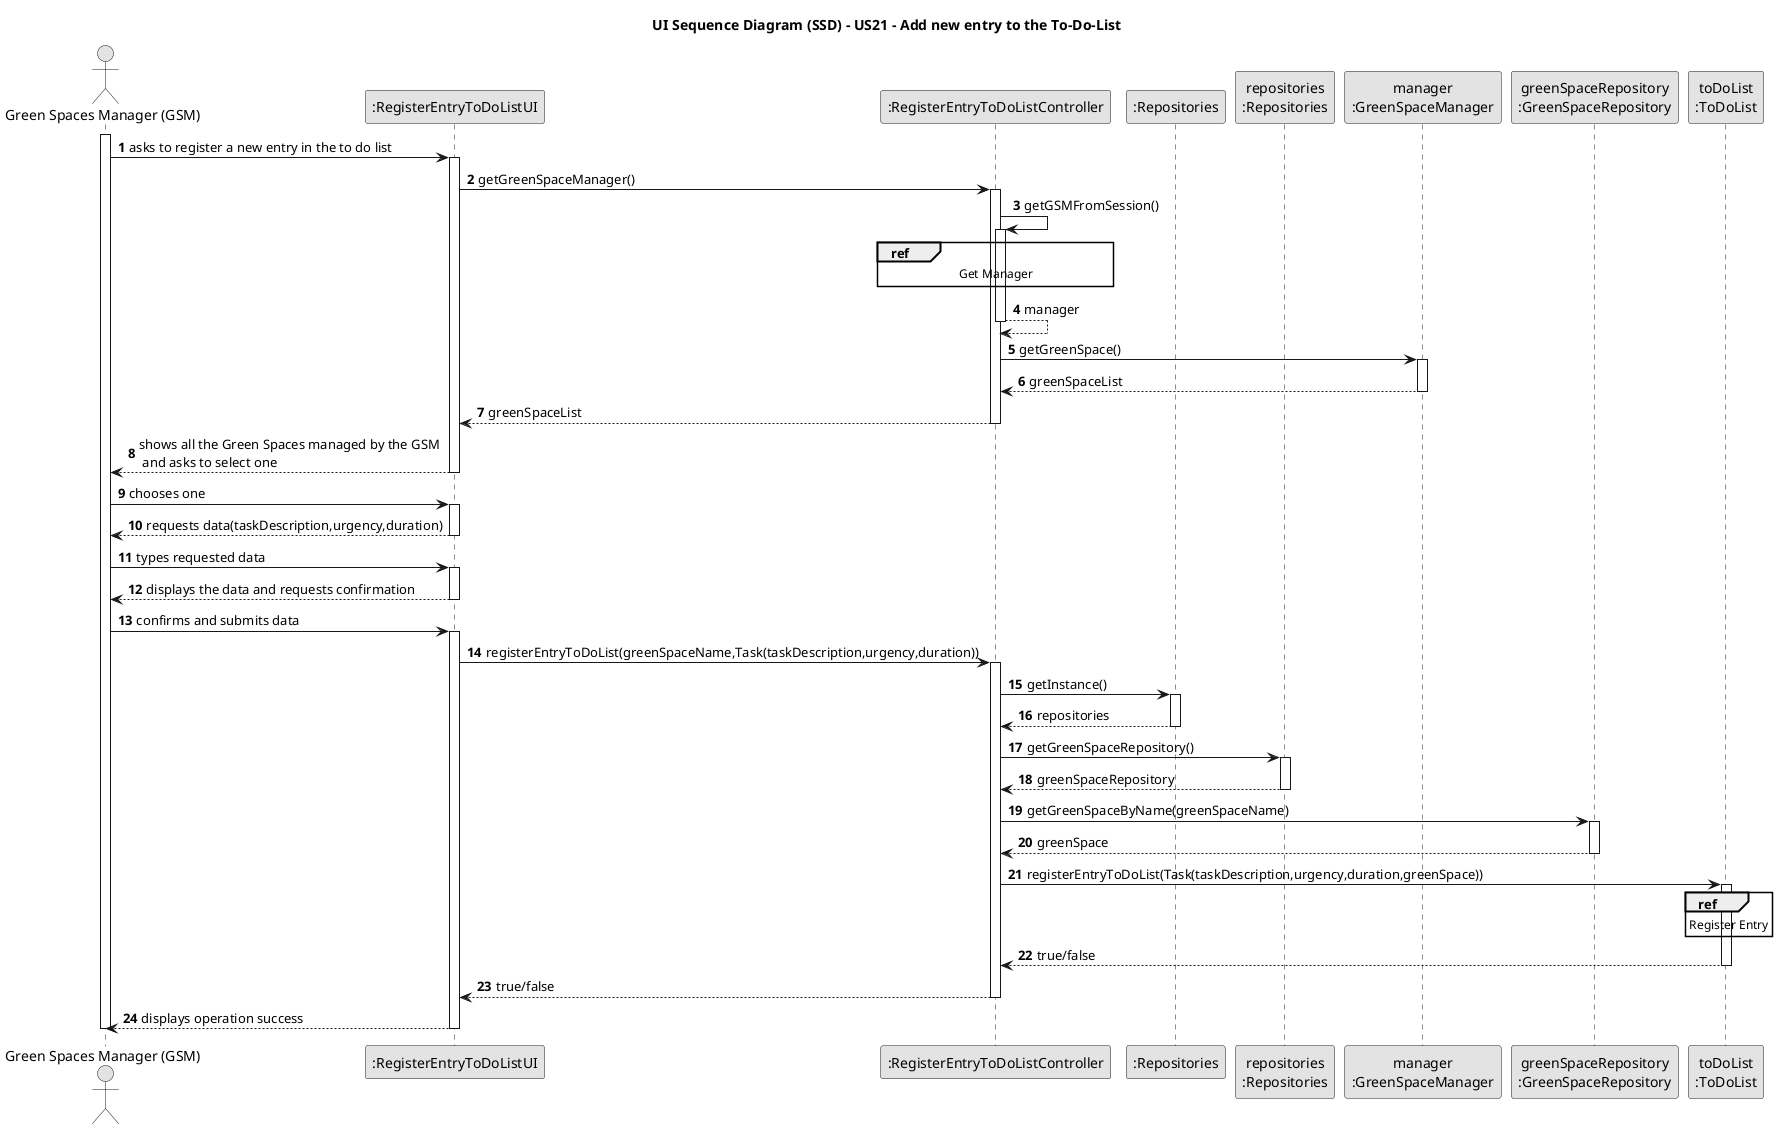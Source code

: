 @startuml
skinparam monochrome true
skinparam packageStyle rectangle
skinparam shadowing false

title UI Sequence Diagram (SSD) - US21 - Add new entry to the To-Do-List

autonumber

'hide footbox
actor "Green Spaces Manager (GSM)" as GSM
participant ":RegisterEntryToDoListUI" as UI
participant ":RegisterEntryToDoListController" as CTRL
participant ":Repositories" as RepositorySingleton
participant "repositories\n:Repositories" as PLAT
participant "manager\n:GreenSpaceManager" as GSMO
participant "greenSpaceRepository\n:GreenSpaceRepository" as GSR
participant "toDoList\n:ToDoList" as TDL

activate GSM

        GSM -> UI : asks to register a new entry in the to do list
    activate UI

        UI -> CTRL : getGreenSpaceManager()
    activate CTRL

        CTRL -> CTRL : getGSMFromSession()
    activate CTRL

        ref over CTRL
            Get Manager
        end ref

        CTRL --> CTRL : manager
    deactivate CTRL


        CTRL -> GSMO : getGreenSpace()
    activate GSMO

        GSMO --> CTRL : greenSpaceList
    deactivate GSMO

        CTRL --> UI : greenSpaceList
    deactivate CTRL

        UI --> GSM : shows all the Green Spaces managed by the GSM \n and asks to select one
    deactivate UI

        GSM->UI: chooses one
    activate UI

        UI --> GSM : requests data(taskDescription,urgency,duration)
    deactivate UI

        GSM -> UI : types requested data
    activate UI

        UI --> GSM : displays the data and requests confirmation
    deactivate UI

        GSM -> UI : confirms and submits data
    activate UI

        UI -> CTRL: registerEntryToDoList(greenSpaceName,Task(taskDescription,urgency,duration))
    activate CTRL

        CTRL -> RepositorySingleton : getInstance()
    activate RepositorySingleton

        RepositorySingleton --> CTRL: repositories
    deactivate RepositorySingleton

        CTRL -> PLAT: getGreenSpaceRepository()
    activate PLAT

        PLAT --> CTRL: greenSpaceRepository
    deactivate PLAT

        CTRL -> GSR : getGreenSpaceByName(greenSpaceName)
    activate GSR

        GSR --> CTRL : greenSpace
    deactivate GSR

        CTRL -> TDL : registerEntryToDoList(Task(taskDescription,urgency,duration,greenSpace))
    activate TDL

        ref over TDL
            Register Entry
        end

        TDL --> CTRL : true/false
    deactivate TDL

        CTRL --> UI : true/false
    deactivate CTRL

        UI --> GSM : displays operation success
    deactivate UI

deactivate GSM
@enduml